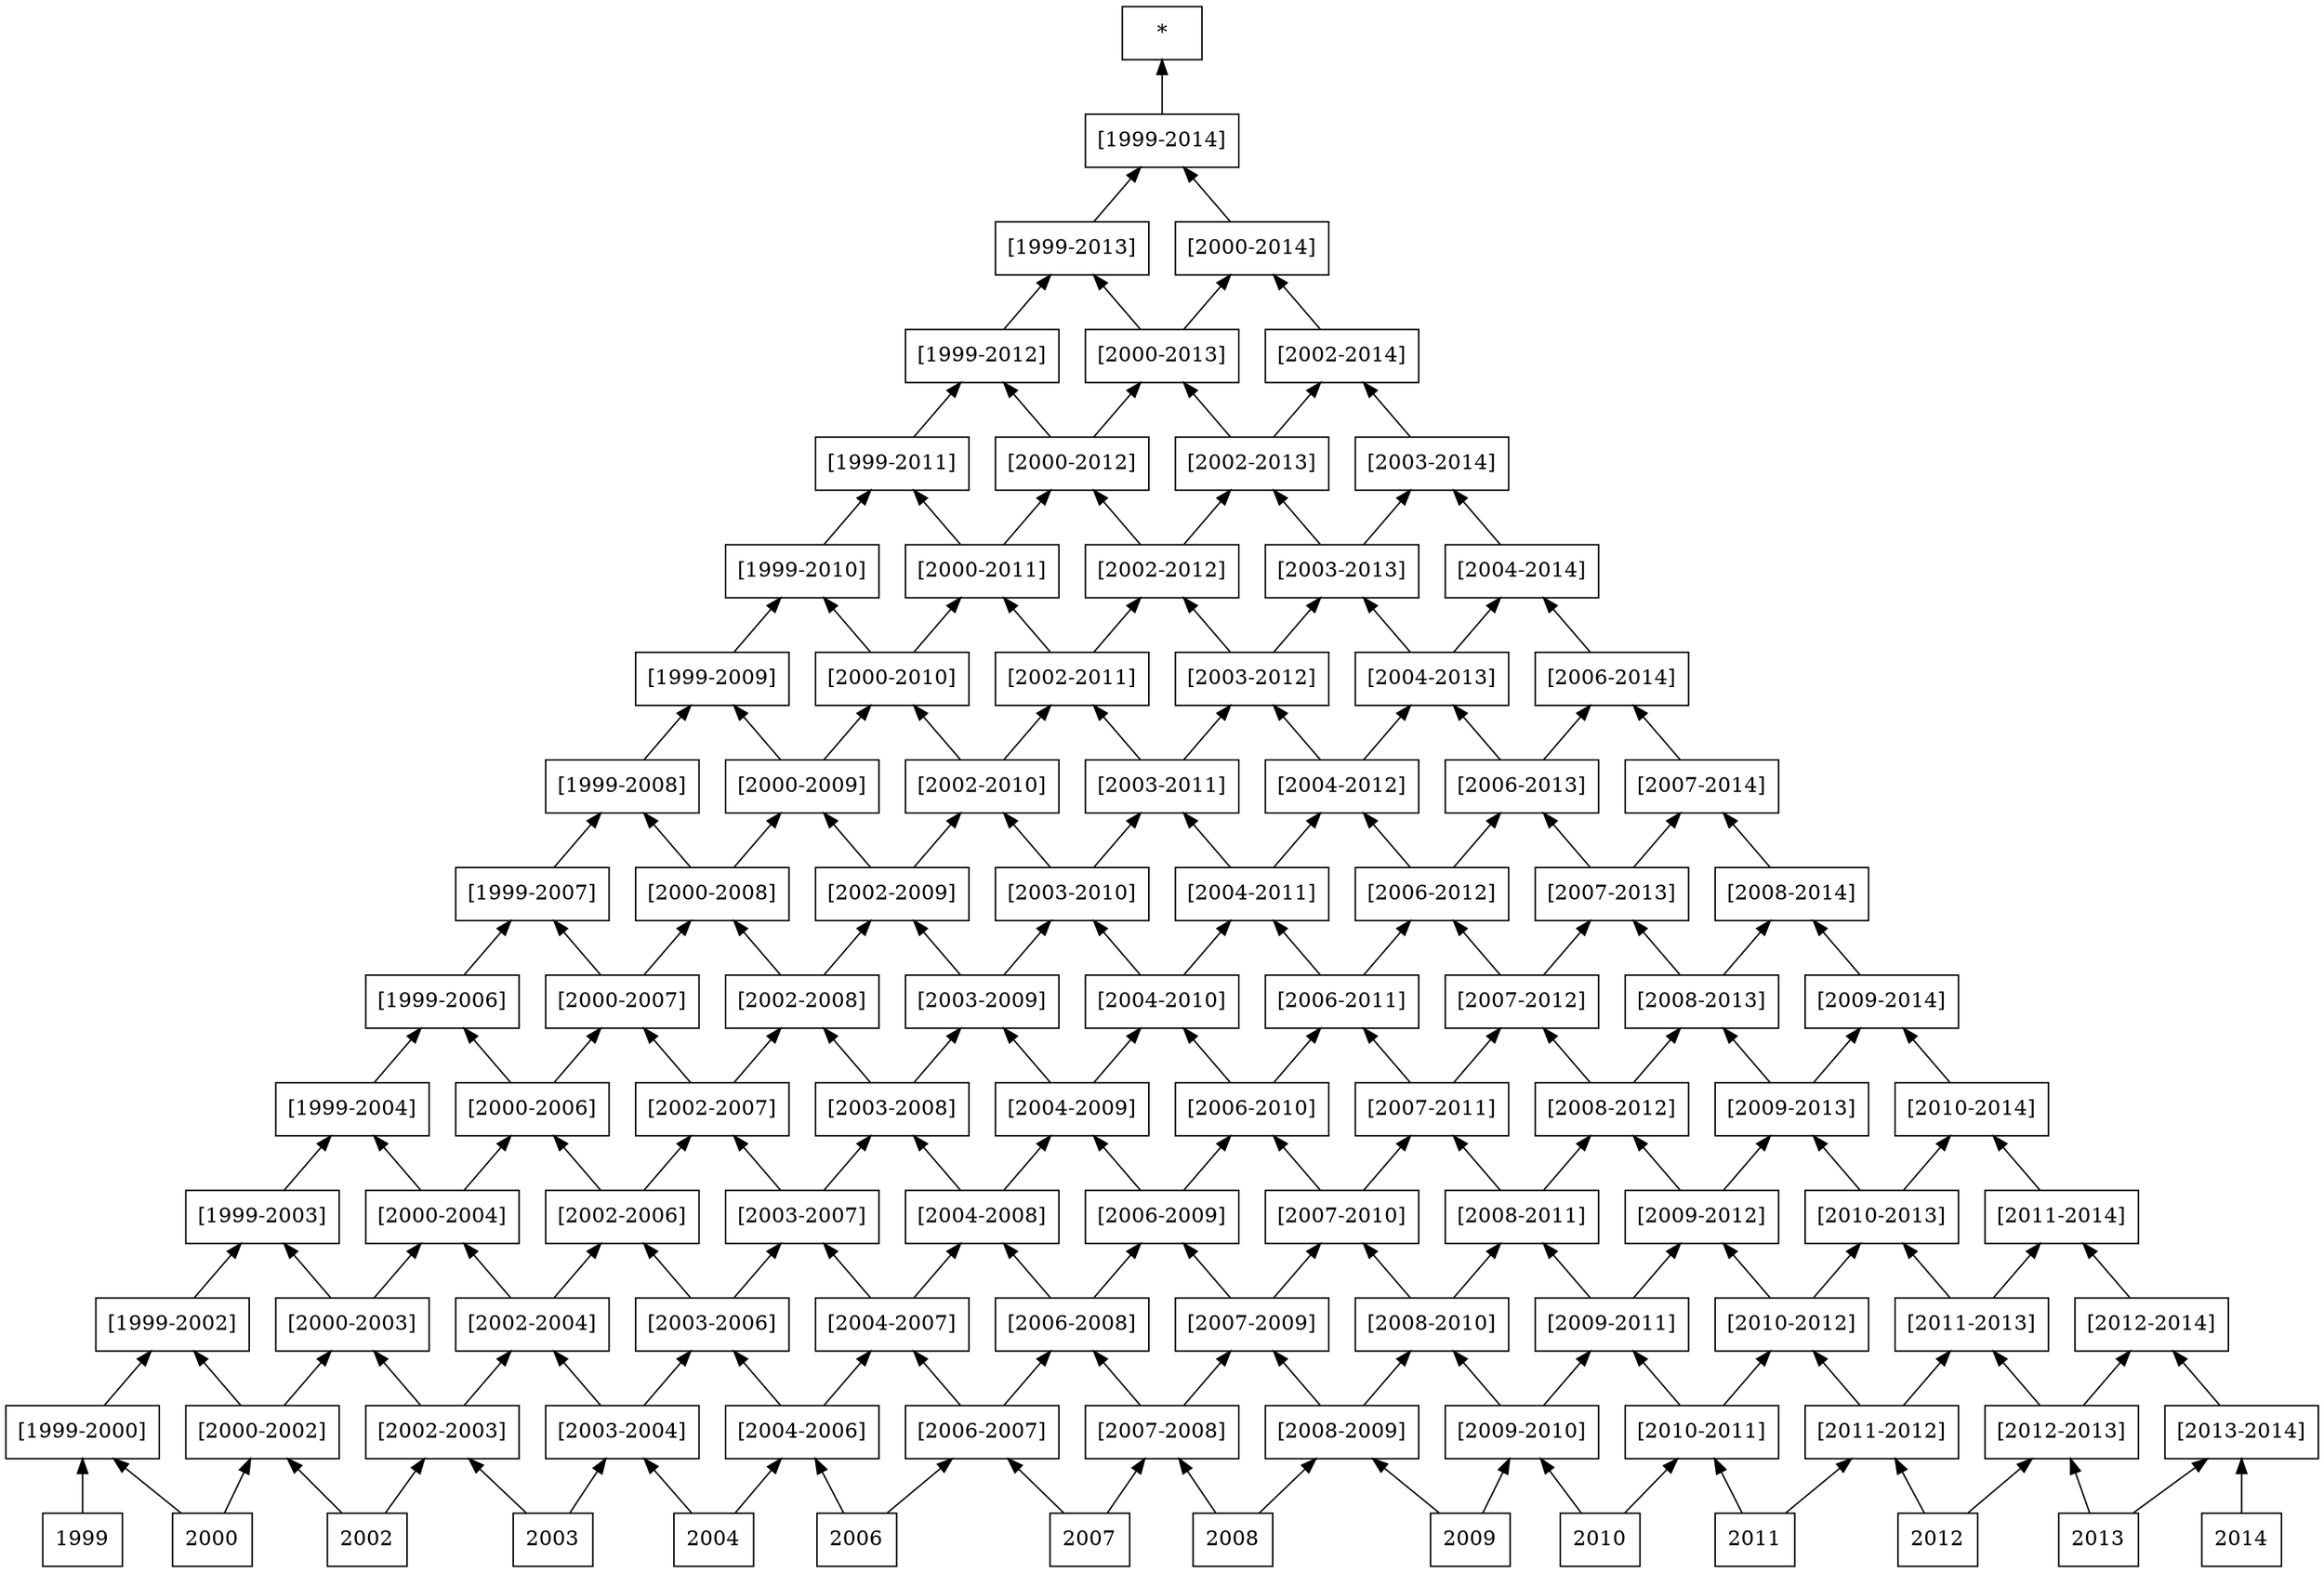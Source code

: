 digraph G { 
 rankdir=BT; 
 subgraph ba { 
1 [shape=record,label="{1999}"]; 
2 [shape=record,label="{2000}"]; 
3 [shape=record,label="{2002}"]; 
4 [shape=record,label="{2003}"]; 
5 [shape=record,label="{2004}"]; 
6 [shape=record,label="{2006}"]; 
7 [shape=record,label="{2007}"]; 
8 [shape=record,label="{2008}"]; 
9 [shape=record,label="{2009}"]; 
10 [shape=record,label="{2010}"]; 
11 [shape=record,label="{2011}"]; 
12 [shape=record,label="{2012}"]; 
13 [shape=record,label="{2013}"]; 
14 [shape=record,label="{2014}"]; 
15 [shape=record,label="{[1999-2000]}"];
16 [shape=record,label="{[2000-2002]}"];
17 [shape=record,label="{[2002-2003]}"];
18 [shape=record,label="{[2003-2004]}"];
19 [shape=record,label="{[2004-2006]}"];
20 [shape=record,label="{[2006-2007]}"];
21 [shape=record,label="{[2007-2008]}"];
22 [shape=record,label="{[2008-2009]}"];
23 [shape=record,label="{[2009-2010]}"];
24 [shape=record,label="{[2010-2011]}"];
25 [shape=record,label="{[2011-2012]}"];
26 [shape=record,label="{[2012-2013]}"];
27 [shape=record,label="{[2013-2014]}"];
1 -> 15
2 -> 15
2 -> 16
3 -> 16
3 -> 17
4 -> 17
4 -> 18
5 -> 18
5 -> 19
6 -> 19
6 -> 20
7 -> 20
7 -> 21
8 -> 21
8 -> 22
9 -> 22
9 -> 23
10 -> 23
10 -> 24
11 -> 24
11 -> 25
12 -> 25
12 -> 26
13 -> 26
13 -> 27
14 -> 27
28 [shape=record,label="{[1999-2002]}"];
29 [shape=record,label="{[2000-2003]}"];
30 [shape=record,label="{[2002-2004]}"];
31 [shape=record,label="{[2003-2006]}"];
32 [shape=record,label="{[2004-2007]}"];
33 [shape=record,label="{[2006-2008]}"];
34 [shape=record,label="{[2007-2009]}"];
35 [shape=record,label="{[2008-2010]}"];
36 [shape=record,label="{[2009-2011]}"];
37 [shape=record,label="{[2010-2012]}"];
38 [shape=record,label="{[2011-2013]}"];
39 [shape=record,label="{[2012-2014]}"];
15 -> 28
16 -> 28
16 -> 29
17 -> 29
17 -> 30
18 -> 30
18 -> 31
19 -> 31
19 -> 32
20 -> 32
20 -> 33
21 -> 33
21 -> 34
22 -> 34
22 -> 35
23 -> 35
23 -> 36
24 -> 36
24 -> 37
25 -> 37
25 -> 38
26 -> 38
26 -> 39
27 -> 39
40 [shape=record,label="{[1999-2003]}"];
41 [shape=record,label="{[2000-2004]}"];
42 [shape=record,label="{[2002-2006]}"];
43 [shape=record,label="{[2003-2007]}"];
44 [shape=record,label="{[2004-2008]}"];
45 [shape=record,label="{[2006-2009]}"];
46 [shape=record,label="{[2007-2010]}"];
47 [shape=record,label="{[2008-2011]}"];
48 [shape=record,label="{[2009-2012]}"];
49 [shape=record,label="{[2010-2013]}"];
50 [shape=record,label="{[2011-2014]}"];
28 -> 40
29 -> 40
29 -> 41
30 -> 41
30 -> 42
31 -> 42
31 -> 43
32 -> 43
32 -> 44
33 -> 44
33 -> 45
34 -> 45
34 -> 46
35 -> 46
35 -> 47
36 -> 47
36 -> 48
37 -> 48
37 -> 49
38 -> 49
38 -> 50
39 -> 50
51 [shape=record,label="{[1999-2004]}"];
52 [shape=record,label="{[2000-2006]}"];
53 [shape=record,label="{[2002-2007]}"];
54 [shape=record,label="{[2003-2008]}"];
55 [shape=record,label="{[2004-2009]}"];
56 [shape=record,label="{[2006-2010]}"];
57 [shape=record,label="{[2007-2011]}"];
58 [shape=record,label="{[2008-2012]}"];
59 [shape=record,label="{[2009-2013]}"];
60 [shape=record,label="{[2010-2014]}"];
40 -> 51
41 -> 51
41 -> 52
42 -> 52
42 -> 53
43 -> 53
43 -> 54
44 -> 54
44 -> 55
45 -> 55
45 -> 56
46 -> 56
46 -> 57
47 -> 57
47 -> 58
48 -> 58
48 -> 59
49 -> 59
49 -> 60
50 -> 60
61 [shape=record,label="{[1999-2006]}"];
62 [shape=record,label="{[2000-2007]}"];
63 [shape=record,label="{[2002-2008]}"];
64 [shape=record,label="{[2003-2009]}"];
65 [shape=record,label="{[2004-2010]}"];
66 [shape=record,label="{[2006-2011]}"];
67 [shape=record,label="{[2007-2012]}"];
68 [shape=record,label="{[2008-2013]}"];
69 [shape=record,label="{[2009-2014]}"];
51 -> 61
52 -> 61
52 -> 62
53 -> 62
53 -> 63
54 -> 63
54 -> 64
55 -> 64
55 -> 65
56 -> 65
56 -> 66
57 -> 66
57 -> 67
58 -> 67
58 -> 68
59 -> 68
59 -> 69
60 -> 69
70 [shape=record,label="{[1999-2007]}"];
71 [shape=record,label="{[2000-2008]}"];
72 [shape=record,label="{[2002-2009]}"];
73 [shape=record,label="{[2003-2010]}"];
74 [shape=record,label="{[2004-2011]}"];
75 [shape=record,label="{[2006-2012]}"];
76 [shape=record,label="{[2007-2013]}"];
77 [shape=record,label="{[2008-2014]}"];
61 -> 70
62 -> 70
62 -> 71
63 -> 71
63 -> 72
64 -> 72
64 -> 73
65 -> 73
65 -> 74
66 -> 74
66 -> 75
67 -> 75
67 -> 76
68 -> 76
68 -> 77
69 -> 77
78 [shape=record,label="{[1999-2008]}"];
79 [shape=record,label="{[2000-2009]}"];
80 [shape=record,label="{[2002-2010]}"];
81 [shape=record,label="{[2003-2011]}"];
82 [shape=record,label="{[2004-2012]}"];
83 [shape=record,label="{[2006-2013]}"];
84 [shape=record,label="{[2007-2014]}"];
70 -> 78
71 -> 78
71 -> 79
72 -> 79
72 -> 80
73 -> 80
73 -> 81
74 -> 81
74 -> 82
75 -> 82
75 -> 83
76 -> 83
76 -> 84
77 -> 84
85 [shape=record,label="{[1999-2009]}"];
86 [shape=record,label="{[2000-2010]}"];
87 [shape=record,label="{[2002-2011]}"];
88 [shape=record,label="{[2003-2012]}"];
89 [shape=record,label="{[2004-2013]}"];
90 [shape=record,label="{[2006-2014]}"];
78 -> 85
79 -> 85
79 -> 86
80 -> 86
80 -> 87
81 -> 87
81 -> 88
82 -> 88
82 -> 89
83 -> 89
83 -> 90
84 -> 90
91 [shape=record,label="{[1999-2010]}"];
92 [shape=record,label="{[2000-2011]}"];
93 [shape=record,label="{[2002-2012]}"];
94 [shape=record,label="{[2003-2013]}"];
95 [shape=record,label="{[2004-2014]}"];
85 -> 91
86 -> 91
86 -> 92
87 -> 92
87 -> 93
88 -> 93
88 -> 94
89 -> 94
89 -> 95
90 -> 95
96 [shape=record,label="{[1999-2011]}"];
97 [shape=record,label="{[2000-2012]}"];
98 [shape=record,label="{[2002-2013]}"];
99 [shape=record,label="{[2003-2014]}"];
91 -> 96
92 -> 96
92 -> 97
93 -> 97
93 -> 98
94 -> 98
94 -> 99
95 -> 99
100 [shape=record,label="{[1999-2012]}"];
101 [shape=record,label="{[2000-2013]}"];
102 [shape=record,label="{[2002-2014]}"];
96 -> 100
97 -> 100
97 -> 101
98 -> 101
98 -> 102
99 -> 102
103 [shape=record,label="{[1999-2013]}"];
104 [shape=record,label="{[2000-2014]}"];
100 -> 103
101 -> 103
101 -> 104
102 -> 104
105 [shape=record,label="{[1999-2014]}"];
103 -> 105
104 -> 105
106 [shape=record,label="{*}"];
105 -> 106}}